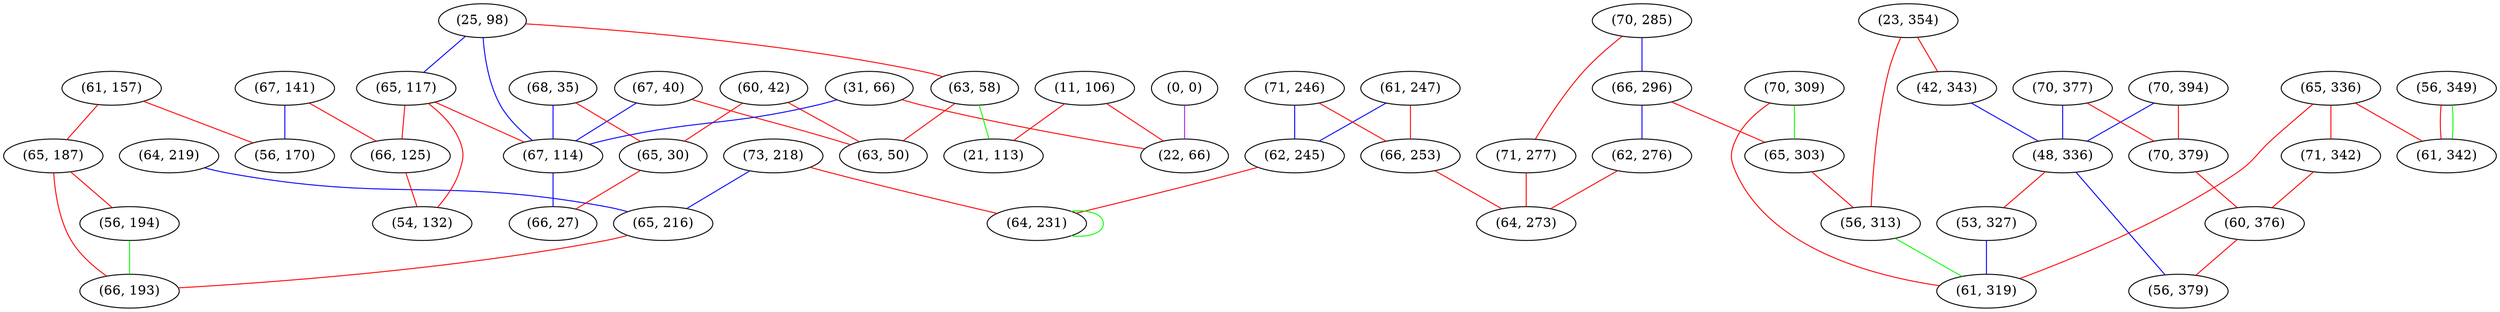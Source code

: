 graph "" {
"(73, 218)";
"(11, 106)";
"(70, 394)";
"(61, 157)";
"(67, 141)";
"(60, 42)";
"(65, 187)";
"(64, 219)";
"(23, 354)";
"(67, 40)";
"(70, 377)";
"(61, 247)";
"(68, 35)";
"(25, 98)";
"(70, 285)";
"(66, 296)";
"(65, 336)";
"(70, 309)";
"(65, 303)";
"(56, 313)";
"(56, 194)";
"(31, 66)";
"(42, 343)";
"(0, 0)";
"(71, 246)";
"(65, 30)";
"(65, 216)";
"(71, 277)";
"(56, 349)";
"(65, 117)";
"(66, 253)";
"(63, 58)";
"(67, 114)";
"(48, 336)";
"(66, 193)";
"(70, 379)";
"(21, 113)";
"(71, 342)";
"(53, 327)";
"(60, 376)";
"(61, 342)";
"(66, 125)";
"(22, 66)";
"(62, 245)";
"(63, 50)";
"(62, 276)";
"(61, 319)";
"(64, 231)";
"(56, 170)";
"(64, 273)";
"(54, 132)";
"(66, 27)";
"(56, 379)";
"(73, 218)" -- "(65, 216)"  [color=blue, key=0, weight=3];
"(73, 218)" -- "(64, 231)"  [color=red, key=0, weight=1];
"(11, 106)" -- "(21, 113)"  [color=red, key=0, weight=1];
"(11, 106)" -- "(22, 66)"  [color=red, key=0, weight=1];
"(70, 394)" -- "(70, 379)"  [color=red, key=0, weight=1];
"(70, 394)" -- "(48, 336)"  [color=blue, key=0, weight=3];
"(61, 157)" -- "(65, 187)"  [color=red, key=0, weight=1];
"(61, 157)" -- "(56, 170)"  [color=red, key=0, weight=1];
"(67, 141)" -- "(66, 125)"  [color=red, key=0, weight=1];
"(67, 141)" -- "(56, 170)"  [color=blue, key=0, weight=3];
"(60, 42)" -- "(65, 30)"  [color=red, key=0, weight=1];
"(60, 42)" -- "(63, 50)"  [color=red, key=0, weight=1];
"(65, 187)" -- "(66, 193)"  [color=red, key=0, weight=1];
"(65, 187)" -- "(56, 194)"  [color=red, key=0, weight=1];
"(64, 219)" -- "(65, 216)"  [color=blue, key=0, weight=3];
"(23, 354)" -- "(42, 343)"  [color=red, key=0, weight=1];
"(23, 354)" -- "(56, 313)"  [color=red, key=0, weight=1];
"(67, 40)" -- "(67, 114)"  [color=blue, key=0, weight=3];
"(67, 40)" -- "(63, 50)"  [color=red, key=0, weight=1];
"(70, 377)" -- "(70, 379)"  [color=red, key=0, weight=1];
"(70, 377)" -- "(48, 336)"  [color=blue, key=0, weight=3];
"(61, 247)" -- "(66, 253)"  [color=red, key=0, weight=1];
"(61, 247)" -- "(62, 245)"  [color=blue, key=0, weight=3];
"(68, 35)" -- "(67, 114)"  [color=blue, key=0, weight=3];
"(68, 35)" -- "(65, 30)"  [color=red, key=0, weight=1];
"(25, 98)" -- "(65, 117)"  [color=blue, key=0, weight=3];
"(25, 98)" -- "(67, 114)"  [color=blue, key=0, weight=3];
"(25, 98)" -- "(63, 58)"  [color=red, key=0, weight=1];
"(70, 285)" -- "(66, 296)"  [color=blue, key=0, weight=3];
"(70, 285)" -- "(71, 277)"  [color=red, key=0, weight=1];
"(66, 296)" -- "(62, 276)"  [color=blue, key=0, weight=3];
"(66, 296)" -- "(65, 303)"  [color=red, key=0, weight=1];
"(65, 336)" -- "(61, 342)"  [color=red, key=0, weight=1];
"(65, 336)" -- "(71, 342)"  [color=red, key=0, weight=1];
"(65, 336)" -- "(61, 319)"  [color=red, key=0, weight=1];
"(70, 309)" -- "(61, 319)"  [color=red, key=0, weight=1];
"(70, 309)" -- "(65, 303)"  [color=green, key=0, weight=2];
"(65, 303)" -- "(56, 313)"  [color=red, key=0, weight=1];
"(56, 313)" -- "(61, 319)"  [color=green, key=0, weight=2];
"(56, 194)" -- "(66, 193)"  [color=green, key=0, weight=2];
"(31, 66)" -- "(67, 114)"  [color=blue, key=0, weight=3];
"(31, 66)" -- "(22, 66)"  [color=red, key=0, weight=1];
"(42, 343)" -- "(48, 336)"  [color=blue, key=0, weight=3];
"(0, 0)" -- "(22, 66)"  [color=purple, key=0, weight=4];
"(71, 246)" -- "(66, 253)"  [color=red, key=0, weight=1];
"(71, 246)" -- "(62, 245)"  [color=blue, key=0, weight=3];
"(65, 30)" -- "(66, 27)"  [color=red, key=0, weight=1];
"(65, 216)" -- "(66, 193)"  [color=red, key=0, weight=1];
"(71, 277)" -- "(64, 273)"  [color=red, key=0, weight=1];
"(56, 349)" -- "(61, 342)"  [color=red, key=0, weight=1];
"(56, 349)" -- "(61, 342)"  [color=green, key=1, weight=2];
"(65, 117)" -- "(54, 132)"  [color=red, key=0, weight=1];
"(65, 117)" -- "(67, 114)"  [color=red, key=0, weight=1];
"(65, 117)" -- "(66, 125)"  [color=red, key=0, weight=1];
"(66, 253)" -- "(64, 273)"  [color=red, key=0, weight=1];
"(63, 58)" -- "(21, 113)"  [color=green, key=0, weight=2];
"(63, 58)" -- "(63, 50)"  [color=red, key=0, weight=1];
"(67, 114)" -- "(66, 27)"  [color=blue, key=0, weight=3];
"(48, 336)" -- "(56, 379)"  [color=blue, key=0, weight=3];
"(48, 336)" -- "(53, 327)"  [color=red, key=0, weight=1];
"(70, 379)" -- "(60, 376)"  [color=red, key=0, weight=1];
"(71, 342)" -- "(60, 376)"  [color=red, key=0, weight=1];
"(53, 327)" -- "(61, 319)"  [color=blue, key=0, weight=3];
"(60, 376)" -- "(56, 379)"  [color=red, key=0, weight=1];
"(66, 125)" -- "(54, 132)"  [color=red, key=0, weight=1];
"(62, 245)" -- "(64, 231)"  [color=red, key=0, weight=1];
"(62, 276)" -- "(64, 273)"  [color=red, key=0, weight=1];
"(64, 231)" -- "(64, 231)"  [color=green, key=0, weight=2];
}
